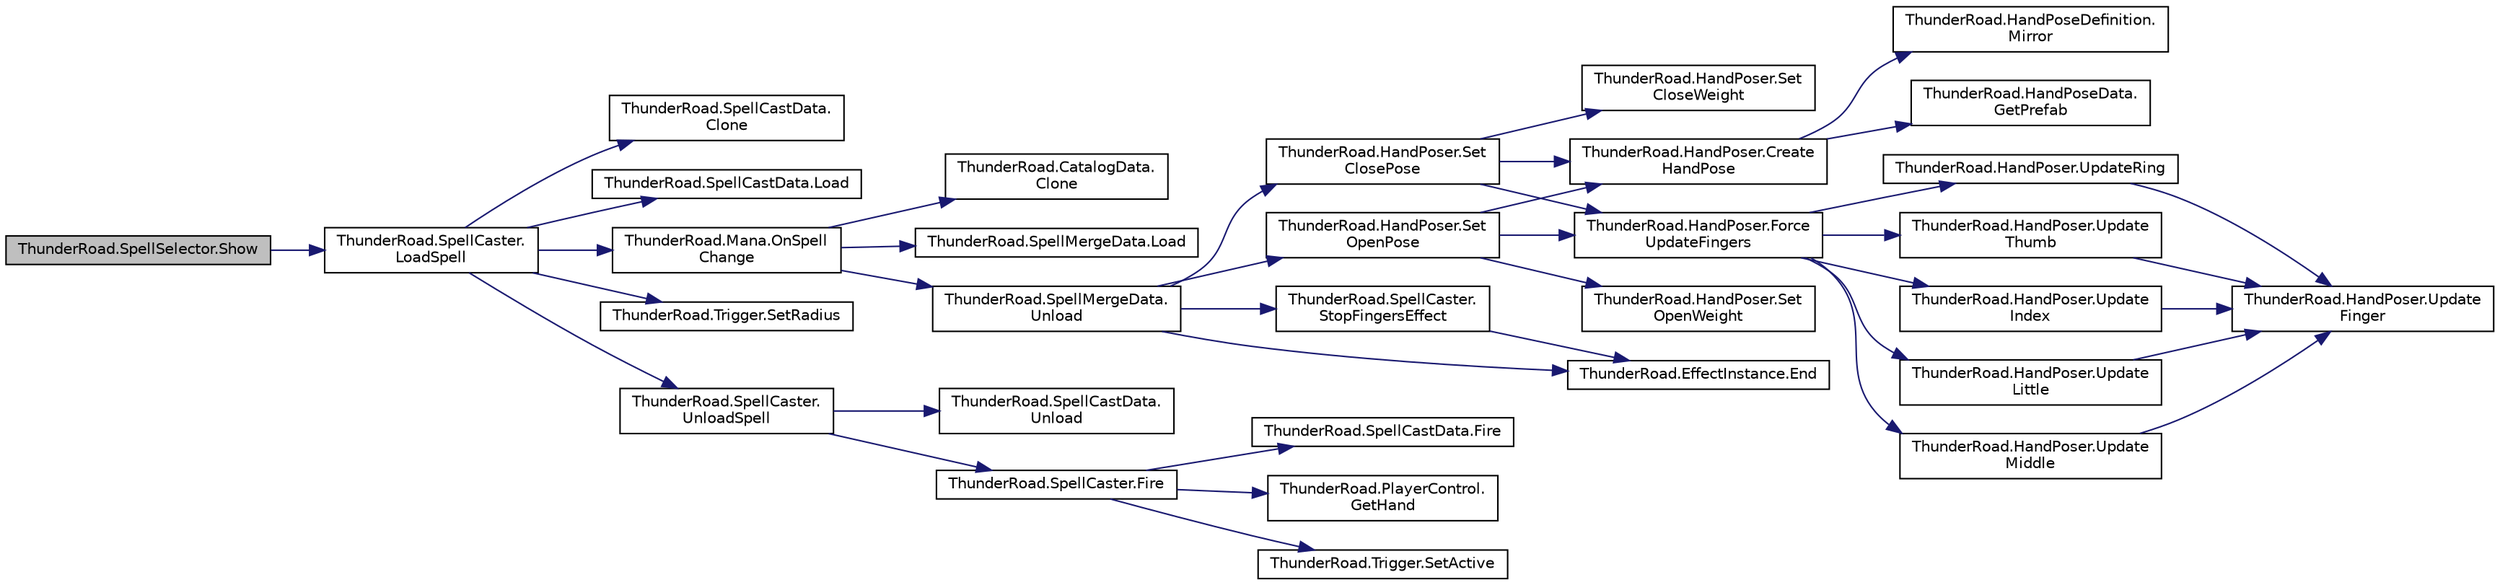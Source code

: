 digraph "ThunderRoad.SpellSelector.Show"
{
 // LATEX_PDF_SIZE
  edge [fontname="Helvetica",fontsize="10",labelfontname="Helvetica",labelfontsize="10"];
  node [fontname="Helvetica",fontsize="10",shape=record];
  rankdir="LR";
  Node1 [label="ThunderRoad.SpellSelector.Show",height=0.2,width=0.4,color="black", fillcolor="grey75", style="filled", fontcolor="black",tooltip="Shows the specified active."];
  Node1 -> Node2 [color="midnightblue",fontsize="10",style="solid",fontname="Helvetica"];
  Node2 [label="ThunderRoad.SpellCaster.\lLoadSpell",height=0.2,width=0.4,color="black", fillcolor="white", style="filled",URL="$class_thunder_road_1_1_spell_caster.html#aacecf507a77f4d5c1d572b3ccd6b9fb0",tooltip="Loads the spell."];
  Node2 -> Node3 [color="midnightblue",fontsize="10",style="solid",fontname="Helvetica"];
  Node3 [label="ThunderRoad.SpellCastData.\lClone",height=0.2,width=0.4,color="black", fillcolor="white", style="filled",URL="$class_thunder_road_1_1_spell_cast_data.html#a62358c69a9e5bac090a65ad69382fcda",tooltip="Clones this instance."];
  Node2 -> Node4 [color="midnightblue",fontsize="10",style="solid",fontname="Helvetica"];
  Node4 [label="ThunderRoad.SpellCastData.Load",height=0.2,width=0.4,color="black", fillcolor="white", style="filled",URL="$class_thunder_road_1_1_spell_cast_data.html#a0af5513cf0b9d6a7ba651aa6bf00dfae",tooltip="Loads the specified spell caster."];
  Node2 -> Node5 [color="midnightblue",fontsize="10",style="solid",fontname="Helvetica"];
  Node5 [label="ThunderRoad.Mana.OnSpell\lChange",height=0.2,width=0.4,color="black", fillcolor="white", style="filled",URL="$class_thunder_road_1_1_mana.html#a777176e4576c7d590f09f3d400301e13",tooltip="Called when [spell change]."];
  Node5 -> Node6 [color="midnightblue",fontsize="10",style="solid",fontname="Helvetica"];
  Node6 [label="ThunderRoad.CatalogData.\lClone",height=0.2,width=0.4,color="black", fillcolor="white", style="filled",URL="$class_thunder_road_1_1_catalog_data.html#a9b572af0d352c7b93fe5754ba2cdb8a4",tooltip="Clones this instance."];
  Node5 -> Node7 [color="midnightblue",fontsize="10",style="solid",fontname="Helvetica"];
  Node7 [label="ThunderRoad.SpellMergeData.Load",height=0.2,width=0.4,color="black", fillcolor="white", style="filled",URL="$class_thunder_road_1_1_spell_merge_data.html#a7ed67f956dfb23e8d66114a73f26d226",tooltip="Loads the specified mana."];
  Node5 -> Node8 [color="midnightblue",fontsize="10",style="solid",fontname="Helvetica"];
  Node8 [label="ThunderRoad.SpellMergeData.\lUnload",height=0.2,width=0.4,color="black", fillcolor="white", style="filled",URL="$class_thunder_road_1_1_spell_merge_data.html#a183c2d0bd182d7a98dab37176e8f90cf",tooltip="Unloads this instance."];
  Node8 -> Node9 [color="midnightblue",fontsize="10",style="solid",fontname="Helvetica"];
  Node9 [label="ThunderRoad.EffectInstance.End",height=0.2,width=0.4,color="black", fillcolor="white", style="filled",URL="$class_thunder_road_1_1_effect_instance.html#a2145ac61404303ad31bfda14880e77e5",tooltip="Ends the specified loop only."];
  Node8 -> Node10 [color="midnightblue",fontsize="10",style="solid",fontname="Helvetica"];
  Node10 [label="ThunderRoad.HandPoser.Set\lClosePose",height=0.2,width=0.4,color="black", fillcolor="white", style="filled",URL="$class_thunder_road_1_1_hand_poser.html#a343c75f2c13c6390f5dcb55278466712",tooltip="Sets the close pose."];
  Node10 -> Node11 [color="midnightblue",fontsize="10",style="solid",fontname="Helvetica"];
  Node11 [label="ThunderRoad.HandPoser.Create\lHandPose",height=0.2,width=0.4,color="black", fillcolor="white", style="filled",URL="$class_thunder_road_1_1_hand_poser.html#a14f49279567da792b5921424a61c58b6",tooltip="Creates the hand pose."];
  Node11 -> Node12 [color="midnightblue",fontsize="10",style="solid",fontname="Helvetica"];
  Node12 [label="ThunderRoad.HandPoseData.\lGetPrefab",height=0.2,width=0.4,color="black", fillcolor="white", style="filled",URL="$class_thunder_road_1_1_hand_pose_data.html#abc729a187023dda39d7ce16ce353b208",tooltip="Gets the prefab."];
  Node11 -> Node13 [color="midnightblue",fontsize="10",style="solid",fontname="Helvetica"];
  Node13 [label="ThunderRoad.HandPoseDefinition.\lMirror",height=0.2,width=0.4,color="black", fillcolor="white", style="filled",URL="$class_thunder_road_1_1_hand_pose_definition.html#ad661a007f970698fdb28d5178e7ef376",tooltip="Mirrors this instance."];
  Node10 -> Node14 [color="midnightblue",fontsize="10",style="solid",fontname="Helvetica"];
  Node14 [label="ThunderRoad.HandPoser.Force\lUpdateFingers",height=0.2,width=0.4,color="black", fillcolor="white", style="filled",URL="$class_thunder_road_1_1_hand_poser.html#a0c1086136b39823b4fcd770426e12a2b",tooltip="Forces the update fingers."];
  Node14 -> Node15 [color="midnightblue",fontsize="10",style="solid",fontname="Helvetica"];
  Node15 [label="ThunderRoad.HandPoser.Update\lIndex",height=0.2,width=0.4,color="black", fillcolor="white", style="filled",URL="$class_thunder_road_1_1_hand_poser.html#a1c46fe2c374f39ca03c40cdd52f884bf",tooltip="Updates the index."];
  Node15 -> Node16 [color="midnightblue",fontsize="10",style="solid",fontname="Helvetica"];
  Node16 [label="ThunderRoad.HandPoser.Update\lFinger",height=0.2,width=0.4,color="black", fillcolor="white", style="filled",URL="$class_thunder_road_1_1_hand_poser.html#a167c434f2e10e98e6e8996186264c368",tooltip="Updates the finger."];
  Node14 -> Node17 [color="midnightblue",fontsize="10",style="solid",fontname="Helvetica"];
  Node17 [label="ThunderRoad.HandPoser.Update\lLittle",height=0.2,width=0.4,color="black", fillcolor="white", style="filled",URL="$class_thunder_road_1_1_hand_poser.html#a2690650b40e884af96a63070a51973ae",tooltip="Updates the little."];
  Node17 -> Node16 [color="midnightblue",fontsize="10",style="solid",fontname="Helvetica"];
  Node14 -> Node18 [color="midnightblue",fontsize="10",style="solid",fontname="Helvetica"];
  Node18 [label="ThunderRoad.HandPoser.Update\lMiddle",height=0.2,width=0.4,color="black", fillcolor="white", style="filled",URL="$class_thunder_road_1_1_hand_poser.html#a6ecc0af9c82f15b869ed0b5ecaf1f1a9",tooltip="Updates the middle."];
  Node18 -> Node16 [color="midnightblue",fontsize="10",style="solid",fontname="Helvetica"];
  Node14 -> Node19 [color="midnightblue",fontsize="10",style="solid",fontname="Helvetica"];
  Node19 [label="ThunderRoad.HandPoser.UpdateRing",height=0.2,width=0.4,color="black", fillcolor="white", style="filled",URL="$class_thunder_road_1_1_hand_poser.html#a3bf91a9985ef4b218088a4e0f671a5b8",tooltip="Updates the ring."];
  Node19 -> Node16 [color="midnightblue",fontsize="10",style="solid",fontname="Helvetica"];
  Node14 -> Node20 [color="midnightblue",fontsize="10",style="solid",fontname="Helvetica"];
  Node20 [label="ThunderRoad.HandPoser.Update\lThumb",height=0.2,width=0.4,color="black", fillcolor="white", style="filled",URL="$class_thunder_road_1_1_hand_poser.html#a40b99c1d62a458f51c1dfb283ce50a18",tooltip="Updates the thumb."];
  Node20 -> Node16 [color="midnightblue",fontsize="10",style="solid",fontname="Helvetica"];
  Node10 -> Node21 [color="midnightblue",fontsize="10",style="solid",fontname="Helvetica"];
  Node21 [label="ThunderRoad.HandPoser.Set\lCloseWeight",height=0.2,width=0.4,color="black", fillcolor="white", style="filled",URL="$class_thunder_road_1_1_hand_poser.html#af52a8cf2bc60491f2941a73364ba258a",tooltip="Sets the close weight."];
  Node8 -> Node22 [color="midnightblue",fontsize="10",style="solid",fontname="Helvetica"];
  Node22 [label="ThunderRoad.HandPoser.Set\lOpenPose",height=0.2,width=0.4,color="black", fillcolor="white", style="filled",URL="$class_thunder_road_1_1_hand_poser.html#a3e6c4ca79e2e57ad1824711223f52c99",tooltip="Sets the open pose."];
  Node22 -> Node11 [color="midnightblue",fontsize="10",style="solid",fontname="Helvetica"];
  Node22 -> Node14 [color="midnightblue",fontsize="10",style="solid",fontname="Helvetica"];
  Node22 -> Node23 [color="midnightblue",fontsize="10",style="solid",fontname="Helvetica"];
  Node23 [label="ThunderRoad.HandPoser.Set\lOpenWeight",height=0.2,width=0.4,color="black", fillcolor="white", style="filled",URL="$class_thunder_road_1_1_hand_poser.html#ab8c2d514e77308627ec5af639158dbb8",tooltip="Sets the open weight."];
  Node8 -> Node24 [color="midnightblue",fontsize="10",style="solid",fontname="Helvetica"];
  Node24 [label="ThunderRoad.SpellCaster.\lStopFingersEffect",height=0.2,width=0.4,color="black", fillcolor="white", style="filled",URL="$class_thunder_road_1_1_spell_caster.html#a0a1f7dabe424e87df53845b1987d8d9d",tooltip="Stops the fingers effect."];
  Node24 -> Node9 [color="midnightblue",fontsize="10",style="solid",fontname="Helvetica"];
  Node2 -> Node25 [color="midnightblue",fontsize="10",style="solid",fontname="Helvetica"];
  Node25 [label="ThunderRoad.Trigger.SetRadius",height=0.2,width=0.4,color="black", fillcolor="white", style="filled",URL="$class_thunder_road_1_1_trigger.html#a0b341592322145579ec85ceac384c5b4",tooltip="Sets the radius."];
  Node2 -> Node26 [color="midnightblue",fontsize="10",style="solid",fontname="Helvetica"];
  Node26 [label="ThunderRoad.SpellCaster.\lUnloadSpell",height=0.2,width=0.4,color="black", fillcolor="white", style="filled",URL="$class_thunder_road_1_1_spell_caster.html#acc2dc33e66bdba71b6c052299819fea2",tooltip="Unloads the spell."];
  Node26 -> Node27 [color="midnightblue",fontsize="10",style="solid",fontname="Helvetica"];
  Node27 [label="ThunderRoad.SpellCaster.Fire",height=0.2,width=0.4,color="black", fillcolor="white", style="filled",URL="$class_thunder_road_1_1_spell_caster.html#a3cb2e2bd8ee15abb0aa756d16f92fd69",tooltip="Fires the specified active."];
  Node27 -> Node28 [color="midnightblue",fontsize="10",style="solid",fontname="Helvetica"];
  Node28 [label="ThunderRoad.SpellCastData.Fire",height=0.2,width=0.4,color="black", fillcolor="white", style="filled",URL="$class_thunder_road_1_1_spell_cast_data.html#a09e15ca3c181f347ff714472d905eb98",tooltip="Fires the specified active."];
  Node27 -> Node29 [color="midnightblue",fontsize="10",style="solid",fontname="Helvetica"];
  Node29 [label="ThunderRoad.PlayerControl.\lGetHand",height=0.2,width=0.4,color="black", fillcolor="white", style="filled",URL="$class_thunder_road_1_1_player_control.html#a35f9d9f52e8ffc5ad4a3b3a8a18541b9",tooltip="Gets the hand."];
  Node27 -> Node30 [color="midnightblue",fontsize="10",style="solid",fontname="Helvetica"];
  Node30 [label="ThunderRoad.Trigger.SetActive",height=0.2,width=0.4,color="black", fillcolor="white", style="filled",URL="$class_thunder_road_1_1_trigger.html#acf6a7e82fb1cbb9c1f1e9f2e998b487c",tooltip="Sets the active."];
  Node26 -> Node31 [color="midnightblue",fontsize="10",style="solid",fontname="Helvetica"];
  Node31 [label="ThunderRoad.SpellCastData.\lUnload",height=0.2,width=0.4,color="black", fillcolor="white", style="filled",URL="$class_thunder_road_1_1_spell_cast_data.html#a3c8266217b86697e9e7545c8ab835293",tooltip="Unloads this instance."];
}
